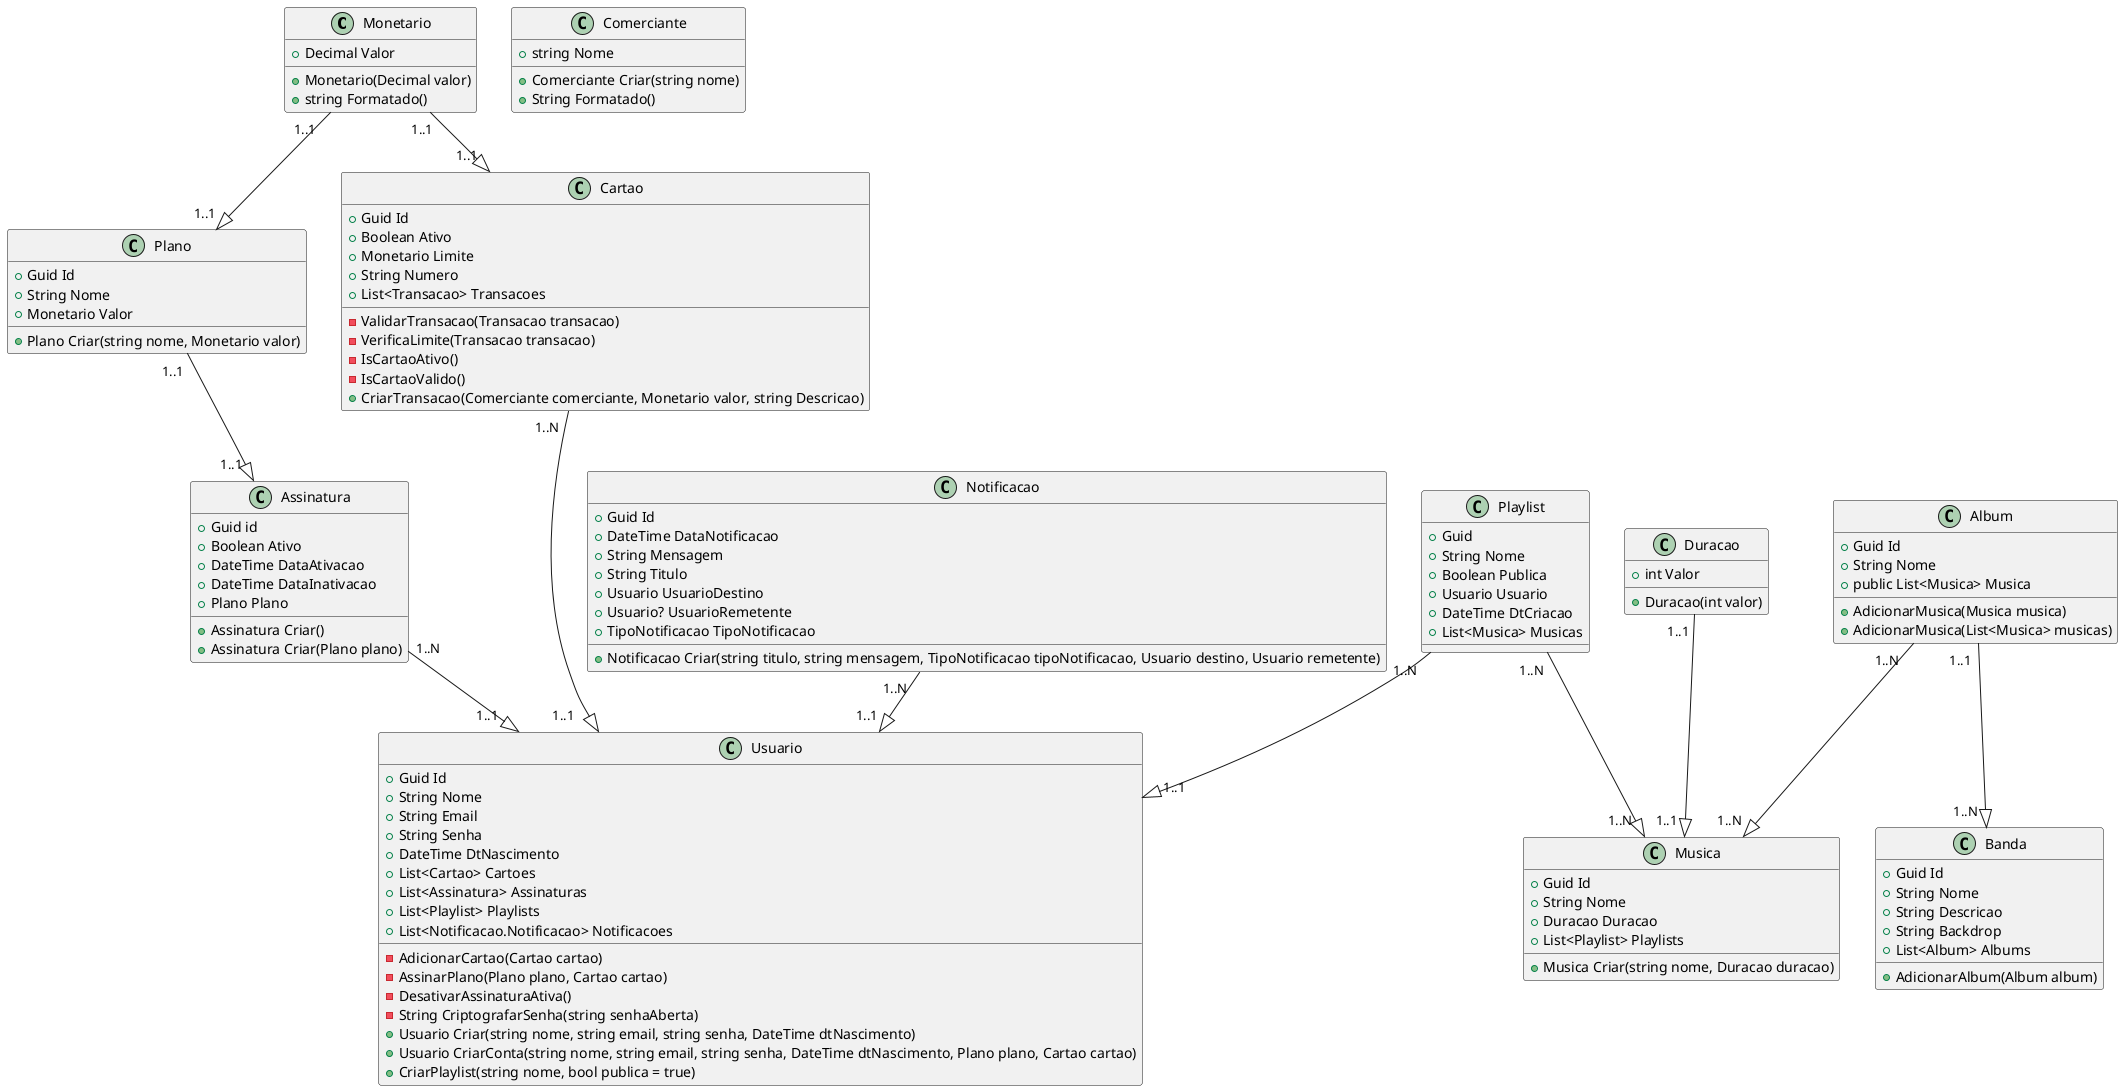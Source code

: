 @startuml
class Monetario
{
  + Decimal Valor
  + Monetario(Decimal valor)
  + string Formatado()
}

class Comerciante
{
   + string Nome
   + Comerciante Criar(string nome)
   + String Formatado()
}

class Duracao
{
   + int Valor
   + Duracao(int valor)
}

class Plano
{
   + Guid Id
   + String Nome
   + Monetario Valor
   + Plano Criar(string nome, Monetario valor)
}

Monetario "1..1  " --|>  "1..1  " Plano

class Assinatura 
{
  + Guid id
  + Boolean Ativo
  + DateTime DataAtivacao
  + DateTime DataInativacao 
  + Assinatura Criar()
  + Plano Plano 
  + Assinatura Criar(Plano plano)  
}

Plano "1..1  " --|>  "1..1  " Assinatura 

class Notificacao
 {
   + Guid Id 
   + DateTime DataNotificacao 
   + String Mensagem 
   + String Titulo 
   + Usuario UsuarioDestino 
   + Usuario? UsuarioRemetente 
   + TipoNotificacao TipoNotificacao 
   + Notificacao Criar(string titulo, string mensagem, TipoNotificacao tipoNotificacao, Usuario destino, Usuario remetente)
}

class Usuario
{
   + Guid Id
   + String Nome
   + String Email
   + String Senha
   + DateTime DtNascimento
   + List<Cartao> Cartoes
   + List<Assinatura> Assinaturas
   + List<Playlist> Playlists
   + List<Notificacao.Notificacao> Notificacoes
   - AdicionarCartao(Cartao cartao)
   - AssinarPlano(Plano plano, Cartao cartao)
   - DesativarAssinaturaAtiva()
   - String CriptografarSenha(string senhaAberta)
   + Usuario Criar(string nome, string email, string senha, DateTime dtNascimento)
   + Usuario CriarConta(string nome, string email, string senha, DateTime dtNascimento, Plano plano, Cartao cartao)
   + CriarPlaylist(string nome, bool publica = true)
}

Notificacao "1..N  " --|>  "1..1  " Usuario
Assinatura  "1..N   " --|>  "1..1   " Usuario

class Cartao
{
  + Guid Id
  + Boolean Ativo
  + Monetario Limite
  + String Numero
  + List<Transacao> Transacoes
  - ValidarTransacao(Transacao transacao)
  - VerificaLimite(Transacao transacao)
  - IsCartaoAtivo()
  - IsCartaoValido()
  + CriarTransacao(Comerciante comerciante, Monetario valor, string Descricao)
}

Monetario "1..1 " --|>  "1..1 " Cartao
Cartao "1..N  " --|>  "1..1     " Usuario

class Playlist
 {
   + Guid
   + String Nome
   + Boolean Publica
   + Usuario Usuario
   + DateTime DtCriacao
   + List<Musica> Musicas
 }

Playlist  "  1..N   " --|>  "    1..1   " Usuario

class Musica
{
  + Guid Id
  + String Nome
  + Duracao Duracao
  + List<Playlist> Playlists
  + Musica Criar(string nome, Duracao duracao)
}
Duracao  "1..1 " --|>  "1..1  " Musica
Playlist "1..N  " --|>  "1..N  " Musica

class Album
{
  + Guid Id
  + String Nome
  + public List<Musica> Musica     
  + AdicionarMusica(Musica musica)
  + AdicionarMusica(List<Musica> musicas) 
}

Album "1..N  " --|>  "1..N  " Musica

class Banda
{
  + Guid Id
  + String Nome
  + String Descricao
  + String Backdrop
  + List<Album> Albums
  + AdicionarAlbum(Album album) 
}

Album "1..1  " --|>  "1..N  " Banda
@enduml